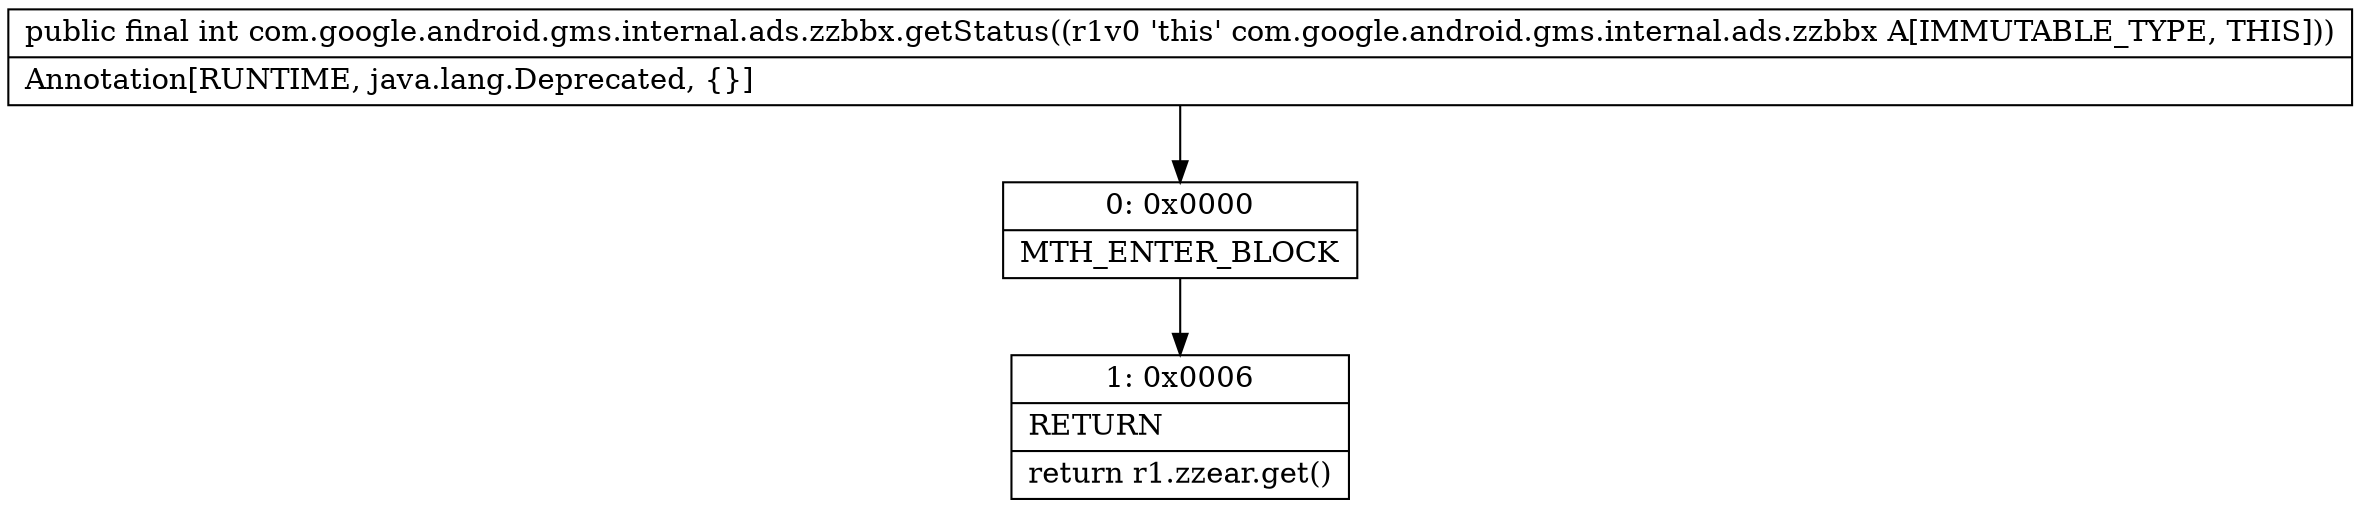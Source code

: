 digraph "CFG forcom.google.android.gms.internal.ads.zzbbx.getStatus()I" {
Node_0 [shape=record,label="{0\:\ 0x0000|MTH_ENTER_BLOCK\l}"];
Node_1 [shape=record,label="{1\:\ 0x0006|RETURN\l|return r1.zzear.get()\l}"];
MethodNode[shape=record,label="{public final int com.google.android.gms.internal.ads.zzbbx.getStatus((r1v0 'this' com.google.android.gms.internal.ads.zzbbx A[IMMUTABLE_TYPE, THIS]))  | Annotation[RUNTIME, java.lang.Deprecated, \{\}]\l}"];
MethodNode -> Node_0;
Node_0 -> Node_1;
}

